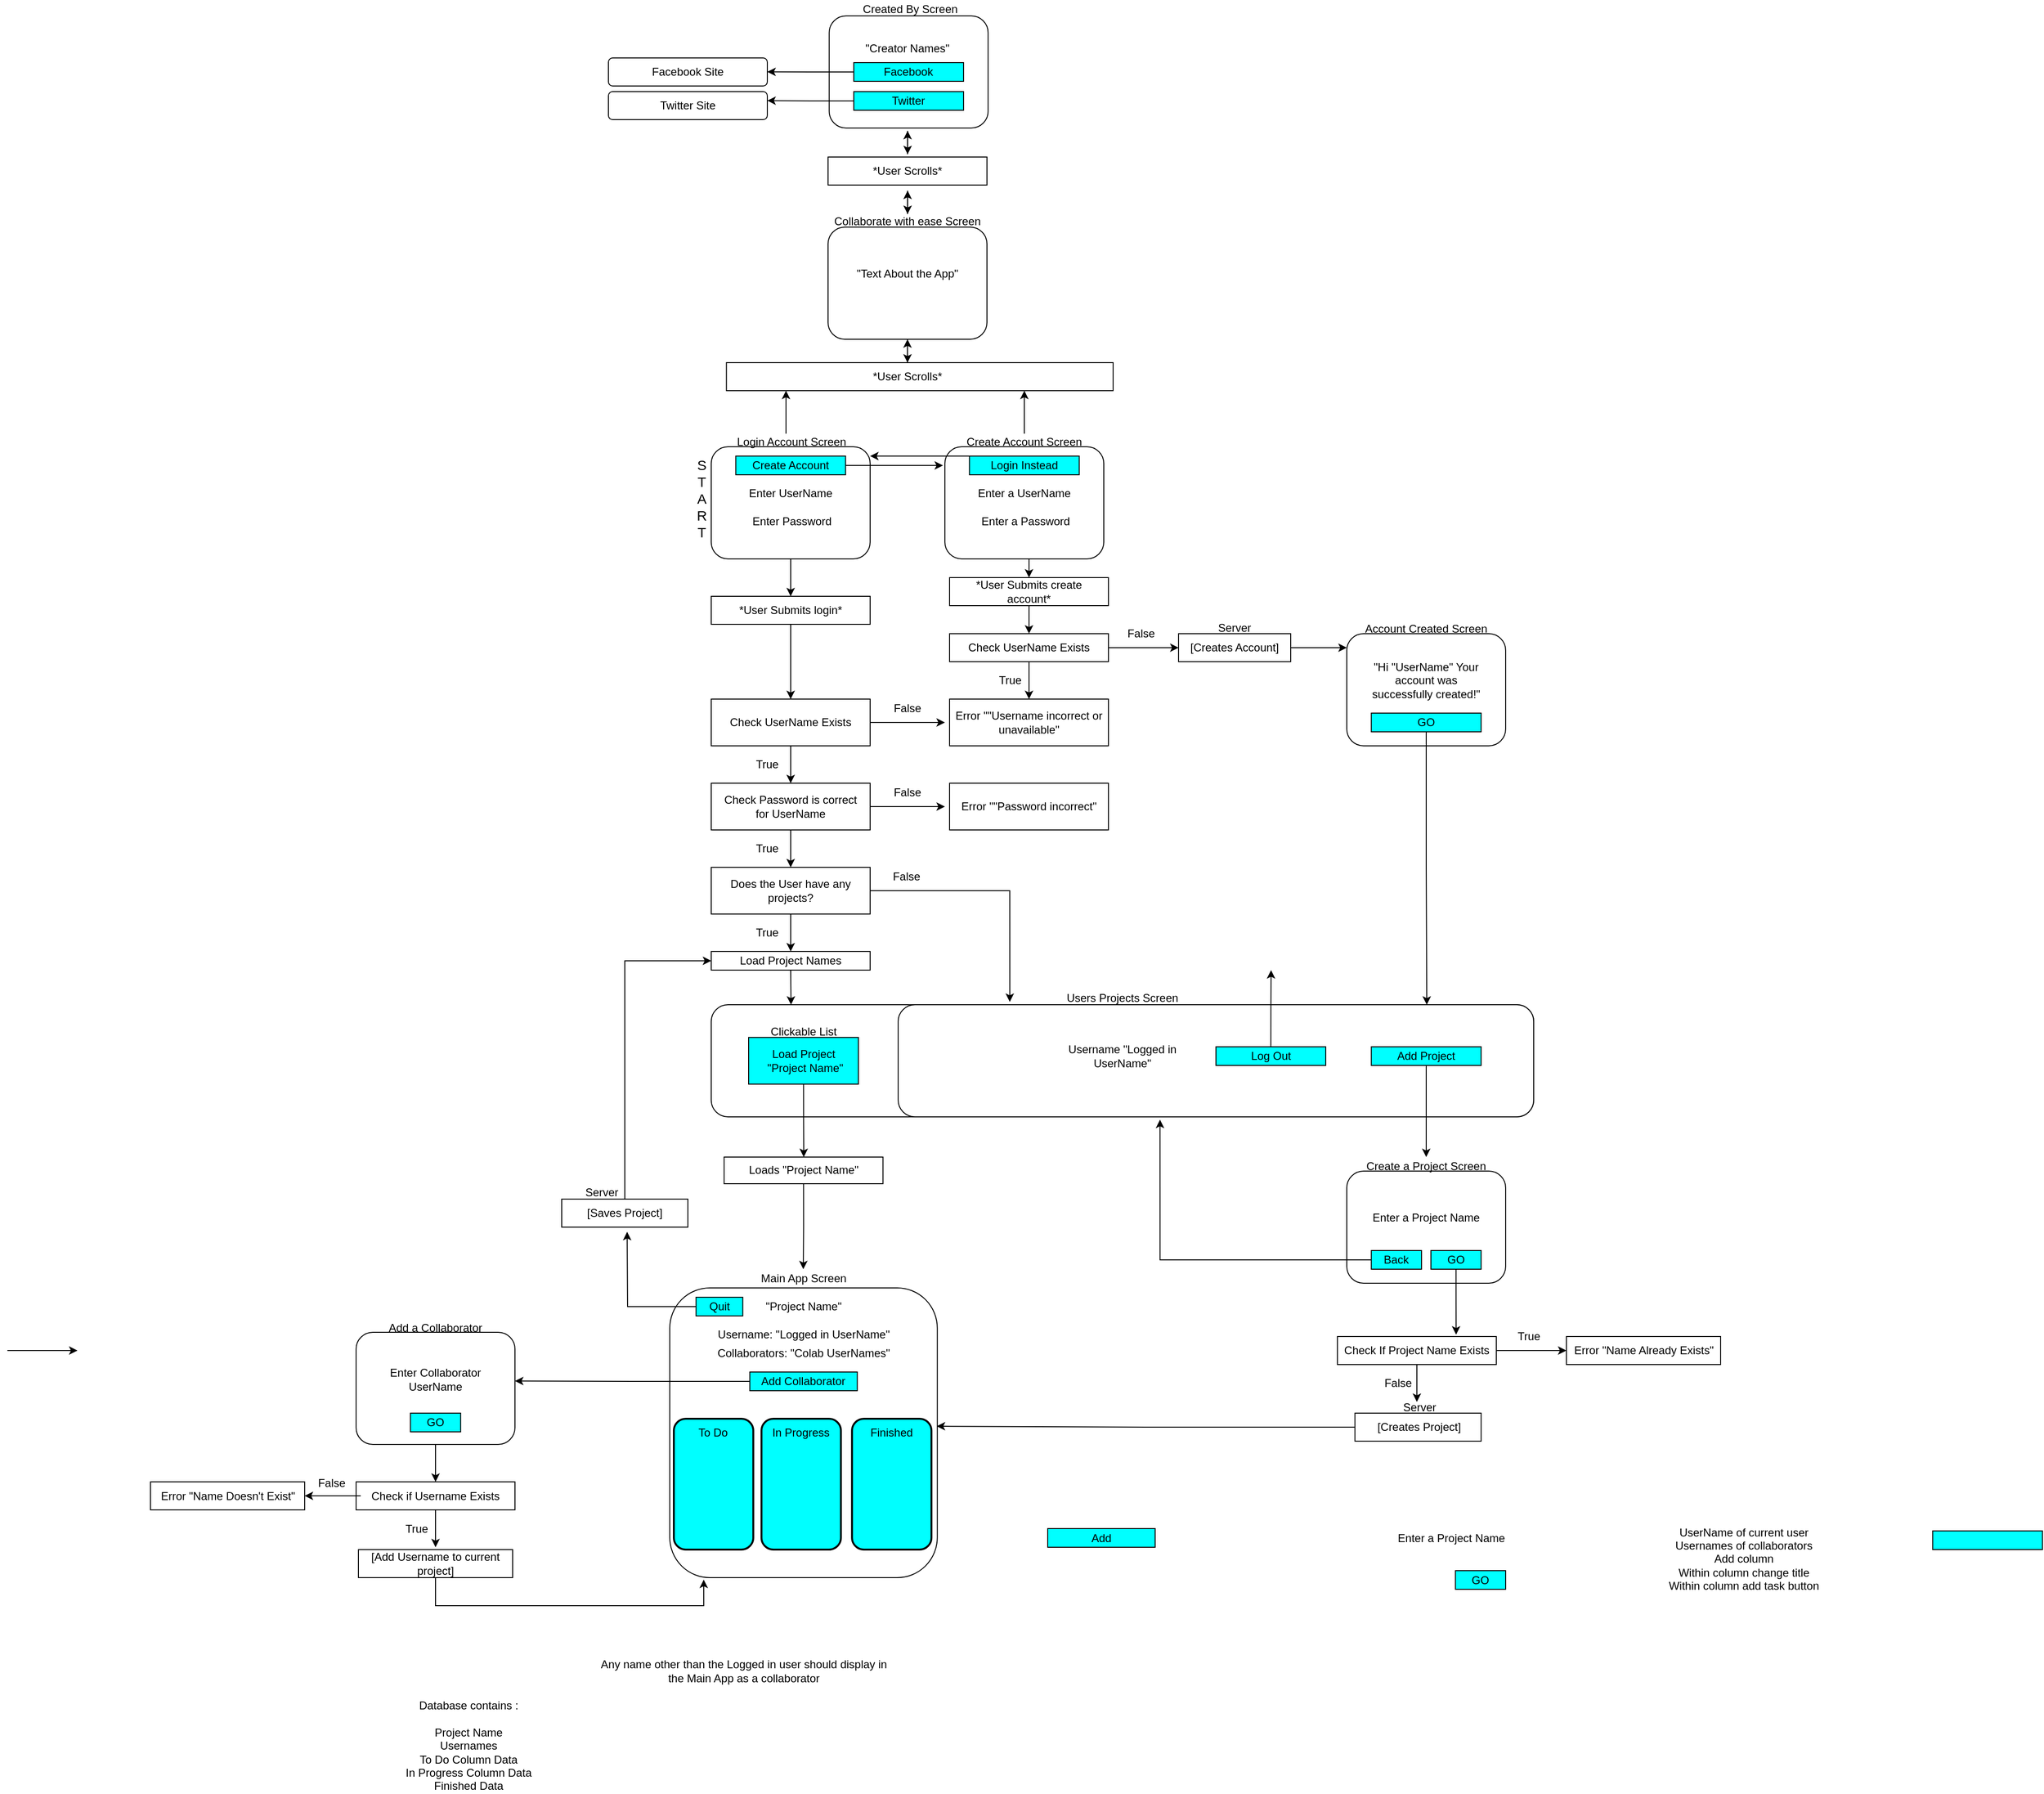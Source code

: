 <mxfile version="14.2.3" type="browser"><diagram id="N5IpyNi6VgV0yCyFcjt5" name="Page-1"><mxGraphModel dx="2115" dy="1953" grid="1" gridSize="10" guides="1" tooltips="1" connect="1" arrows="1" fold="1" page="1" pageScale="1" pageWidth="827" pageHeight="1169" math="0" shadow="0"><root><mxCell id="0"/><mxCell id="1" parent="0"/><mxCell id="MBD_EdFVlpwJvnI00Vwf-113" value="" style="rounded=1;whiteSpace=wrap;html=1;" vertex="1" parent="1"><mxGeometry x="40" y="677" width="880" height="120" as="geometry"/></mxCell><mxCell id="MBD_EdFVlpwJvnI00Vwf-133" value="" style="rounded=1;whiteSpace=wrap;html=1;" vertex="1" parent="1"><mxGeometry x="240" y="677" width="680" height="120" as="geometry"/></mxCell><mxCell id="MBD_EdFVlpwJvnI00Vwf-21" style="edgeStyle=orthogonalEdgeStyle;rounded=0;orthogonalLoop=1;jettySize=auto;html=1;exitX=0.5;exitY=1;exitDx=0;exitDy=0;entryX=0.5;entryY=0;entryDx=0;entryDy=0;" edge="1" parent="1" source="MBD_EdFVlpwJvnI00Vwf-1" target="MBD_EdFVlpwJvnI00Vwf-19"><mxGeometry relative="1" as="geometry"/></mxCell><mxCell id="MBD_EdFVlpwJvnI00Vwf-1" value="" style="rounded=1;whiteSpace=wrap;html=1;" vertex="1" parent="1"><mxGeometry x="40" y="80" width="170" height="120" as="geometry"/></mxCell><mxCell id="MBD_EdFVlpwJvnI00Vwf-6" value="Login Account Screen" style="text;html=1;strokeColor=none;fillColor=none;align=center;verticalAlign=middle;whiteSpace=wrap;rounded=0;" vertex="1" parent="1"><mxGeometry x="56.25" y="65" width="140" height="20" as="geometry"/></mxCell><mxCell id="MBD_EdFVlpwJvnI00Vwf-7" value="Enter UserName" style="text;html=1;strokeColor=none;fillColor=none;align=center;verticalAlign=middle;whiteSpace=wrap;rounded=0;" vertex="1" parent="1"><mxGeometry x="66.25" y="120" width="117.5" height="20" as="geometry"/></mxCell><mxCell id="MBD_EdFVlpwJvnI00Vwf-8" value="Enter Password" style="text;html=1;strokeColor=none;fillColor=none;align=center;verticalAlign=middle;whiteSpace=wrap;rounded=0;" vertex="1" parent="1"><mxGeometry x="68.75" y="150" width="115" height="20" as="geometry"/></mxCell><mxCell id="MBD_EdFVlpwJvnI00Vwf-46" style="edgeStyle=orthogonalEdgeStyle;rounded=0;orthogonalLoop=1;jettySize=auto;html=1;exitX=0.5;exitY=1;exitDx=0;exitDy=0;entryX=0.5;entryY=0;entryDx=0;entryDy=0;" edge="1" parent="1" source="MBD_EdFVlpwJvnI00Vwf-9" target="MBD_EdFVlpwJvnI00Vwf-47"><mxGeometry relative="1" as="geometry"><mxPoint x="380" y="230" as="targetPoint"/></mxGeometry></mxCell><mxCell id="MBD_EdFVlpwJvnI00Vwf-82" style="edgeStyle=orthogonalEdgeStyle;rounded=0;orthogonalLoop=1;jettySize=auto;html=1;" edge="1" parent="1"><mxGeometry relative="1" as="geometry"><mxPoint x="375" y="20" as="targetPoint"/><mxPoint x="375" y="66" as="sourcePoint"/><Array as="points"><mxPoint x="375" y="46"/><mxPoint x="375" y="46"/></Array></mxGeometry></mxCell><mxCell id="MBD_EdFVlpwJvnI00Vwf-9" value="" style="rounded=1;whiteSpace=wrap;html=1;" vertex="1" parent="1"><mxGeometry x="290" y="80" width="170" height="120" as="geometry"/></mxCell><mxCell id="MBD_EdFVlpwJvnI00Vwf-12" style="edgeStyle=orthogonalEdgeStyle;rounded=0;orthogonalLoop=1;jettySize=auto;html=1;exitX=1;exitY=0.5;exitDx=0;exitDy=0;entryX=-0.012;entryY=0.167;entryDx=0;entryDy=0;entryPerimeter=0;" edge="1" parent="1" source="MBD_EdFVlpwJvnI00Vwf-10" target="MBD_EdFVlpwJvnI00Vwf-9"><mxGeometry relative="1" as="geometry"/></mxCell><mxCell id="MBD_EdFVlpwJvnI00Vwf-10" value="Create Account" style="text;html=1;align=center;verticalAlign=middle;whiteSpace=wrap;rounded=0;fillColor=#00FFFF;strokeColor=#000000;" vertex="1" parent="1"><mxGeometry x="66.25" y="90" width="117.5" height="20" as="geometry"/></mxCell><mxCell id="MBD_EdFVlpwJvnI00Vwf-14" style="edgeStyle=orthogonalEdgeStyle;rounded=0;orthogonalLoop=1;jettySize=auto;html=1;exitX=0;exitY=0;exitDx=0;exitDy=0;" edge="1" parent="1" source="MBD_EdFVlpwJvnI00Vwf-13" target="MBD_EdFVlpwJvnI00Vwf-1"><mxGeometry relative="1" as="geometry"><Array as="points"><mxPoint x="240" y="90"/><mxPoint x="240" y="90"/></Array></mxGeometry></mxCell><mxCell id="MBD_EdFVlpwJvnI00Vwf-13" value="Login Instead" style="text;html=1;align=center;verticalAlign=middle;whiteSpace=wrap;rounded=0;fillColor=#00FFFF;strokeColor=#000000;" vertex="1" parent="1"><mxGeometry x="316.25" y="90" width="117.5" height="20" as="geometry"/></mxCell><mxCell id="MBD_EdFVlpwJvnI00Vwf-15" value="Enter a UserName" style="text;html=1;strokeColor=none;fillColor=none;align=center;verticalAlign=middle;whiteSpace=wrap;rounded=0;" vertex="1" parent="1"><mxGeometry x="316.25" y="120" width="117.5" height="20" as="geometry"/></mxCell><mxCell id="MBD_EdFVlpwJvnI00Vwf-16" value="Enter a Password" style="text;html=1;strokeColor=none;fillColor=none;align=center;verticalAlign=middle;whiteSpace=wrap;rounded=0;" vertex="1" parent="1"><mxGeometry x="318.75" y="150" width="115" height="20" as="geometry"/></mxCell><mxCell id="MBD_EdFVlpwJvnI00Vwf-17" value="Create Account Screen" style="text;html=1;strokeColor=none;fillColor=none;align=center;verticalAlign=middle;whiteSpace=wrap;rounded=0;" vertex="1" parent="1"><mxGeometry x="305" y="65" width="140" height="20" as="geometry"/></mxCell><mxCell id="MBD_EdFVlpwJvnI00Vwf-22" style="edgeStyle=orthogonalEdgeStyle;rounded=0;orthogonalLoop=1;jettySize=auto;html=1;exitX=0.5;exitY=1;exitDx=0;exitDy=0;entryX=0.5;entryY=0;entryDx=0;entryDy=0;" edge="1" parent="1" source="MBD_EdFVlpwJvnI00Vwf-19" target="MBD_EdFVlpwJvnI00Vwf-23"><mxGeometry relative="1" as="geometry"><mxPoint x="125" y="310" as="targetPoint"/></mxGeometry></mxCell><mxCell id="MBD_EdFVlpwJvnI00Vwf-19" value="" style="rounded=0;whiteSpace=wrap;html=1;" vertex="1" parent="1"><mxGeometry x="40" y="240" width="170" height="30" as="geometry"/></mxCell><mxCell id="MBD_EdFVlpwJvnI00Vwf-20" value="*User Submits login*" style="text;html=1;strokeColor=none;fillColor=none;align=center;verticalAlign=middle;whiteSpace=wrap;rounded=0;" vertex="1" parent="1"><mxGeometry x="50" y="245" width="150" height="20" as="geometry"/></mxCell><mxCell id="MBD_EdFVlpwJvnI00Vwf-28" style="edgeStyle=orthogonalEdgeStyle;rounded=0;orthogonalLoop=1;jettySize=auto;html=1;exitX=1;exitY=0.5;exitDx=0;exitDy=0;" edge="1" parent="1" source="MBD_EdFVlpwJvnI00Vwf-23"><mxGeometry relative="1" as="geometry"><mxPoint x="290" y="375" as="targetPoint"/></mxGeometry></mxCell><mxCell id="MBD_EdFVlpwJvnI00Vwf-31" style="edgeStyle=orthogonalEdgeStyle;rounded=0;orthogonalLoop=1;jettySize=auto;html=1;exitX=0.5;exitY=1;exitDx=0;exitDy=0;" edge="1" parent="1" source="MBD_EdFVlpwJvnI00Vwf-23"><mxGeometry relative="1" as="geometry"><mxPoint x="125" y="440" as="targetPoint"/></mxGeometry></mxCell><mxCell id="MBD_EdFVlpwJvnI00Vwf-23" value="" style="rounded=0;whiteSpace=wrap;html=1;" vertex="1" parent="1"><mxGeometry x="40" y="350" width="170" height="50" as="geometry"/></mxCell><mxCell id="MBD_EdFVlpwJvnI00Vwf-24" value="Check UserName Exists" style="text;html=1;strokeColor=none;fillColor=none;align=center;verticalAlign=middle;whiteSpace=wrap;rounded=0;" vertex="1" parent="1"><mxGeometry x="45" y="365" width="160" height="20" as="geometry"/></mxCell><mxCell id="MBD_EdFVlpwJvnI00Vwf-30" value="False" style="text;html=1;strokeColor=none;fillColor=none;align=center;verticalAlign=middle;whiteSpace=wrap;rounded=0;" vertex="1" parent="1"><mxGeometry x="230" y="350" width="40" height="20" as="geometry"/></mxCell><mxCell id="MBD_EdFVlpwJvnI00Vwf-33" value="True" style="text;html=1;strokeColor=none;fillColor=none;align=center;verticalAlign=middle;whiteSpace=wrap;rounded=0;" vertex="1" parent="1"><mxGeometry x="80" y="410" width="40" height="20" as="geometry"/></mxCell><mxCell id="MBD_EdFVlpwJvnI00Vwf-36" style="edgeStyle=orthogonalEdgeStyle;rounded=0;orthogonalLoop=1;jettySize=auto;html=1;exitX=1;exitY=0.5;exitDx=0;exitDy=0;" edge="1" parent="1" source="MBD_EdFVlpwJvnI00Vwf-34"><mxGeometry relative="1" as="geometry"><mxPoint x="290" y="465" as="targetPoint"/></mxGeometry></mxCell><mxCell id="MBD_EdFVlpwJvnI00Vwf-39" style="edgeStyle=orthogonalEdgeStyle;rounded=0;orthogonalLoop=1;jettySize=auto;html=1;exitX=0.5;exitY=1;exitDx=0;exitDy=0;" edge="1" parent="1" source="MBD_EdFVlpwJvnI00Vwf-34"><mxGeometry relative="1" as="geometry"><mxPoint x="125" y="530" as="targetPoint"/></mxGeometry></mxCell><mxCell id="MBD_EdFVlpwJvnI00Vwf-34" value="" style="rounded=0;whiteSpace=wrap;html=1;" vertex="1" parent="1"><mxGeometry x="40" y="440" width="170" height="50" as="geometry"/></mxCell><mxCell id="MBD_EdFVlpwJvnI00Vwf-35" value="Check Password is correct for UserName" style="text;html=1;strokeColor=none;fillColor=none;align=center;verticalAlign=middle;whiteSpace=wrap;rounded=0;" vertex="1" parent="1"><mxGeometry x="45" y="455" width="160" height="20" as="geometry"/></mxCell><mxCell id="MBD_EdFVlpwJvnI00Vwf-37" value="False" style="text;html=1;strokeColor=none;fillColor=none;align=center;verticalAlign=middle;whiteSpace=wrap;rounded=0;" vertex="1" parent="1"><mxGeometry x="230" y="440" width="40" height="20" as="geometry"/></mxCell><mxCell id="MBD_EdFVlpwJvnI00Vwf-40" value="True" style="text;html=1;strokeColor=none;fillColor=none;align=center;verticalAlign=middle;whiteSpace=wrap;rounded=0;" vertex="1" parent="1"><mxGeometry x="80" y="500" width="40" height="20" as="geometry"/></mxCell><mxCell id="MBD_EdFVlpwJvnI00Vwf-41" value="" style="rounded=0;whiteSpace=wrap;html=1;" vertex="1" parent="1"><mxGeometry x="295" y="350" width="170" height="50" as="geometry"/></mxCell><mxCell id="MBD_EdFVlpwJvnI00Vwf-42" value="Error &quot;&quot;Username incorrect or unavailable&quot;" style="text;html=1;strokeColor=none;fillColor=none;align=center;verticalAlign=middle;whiteSpace=wrap;rounded=0;" vertex="1" parent="1"><mxGeometry x="300" y="365" width="160" height="20" as="geometry"/></mxCell><mxCell id="MBD_EdFVlpwJvnI00Vwf-44" value="" style="rounded=0;whiteSpace=wrap;html=1;" vertex="1" parent="1"><mxGeometry x="295" y="440" width="170" height="50" as="geometry"/></mxCell><mxCell id="MBD_EdFVlpwJvnI00Vwf-45" value="Error &quot;&quot;Password incorrect&quot;" style="text;html=1;strokeColor=none;fillColor=none;align=center;verticalAlign=middle;whiteSpace=wrap;rounded=0;" vertex="1" parent="1"><mxGeometry x="300" y="455" width="160" height="20" as="geometry"/></mxCell><mxCell id="MBD_EdFVlpwJvnI00Vwf-52" style="edgeStyle=orthogonalEdgeStyle;rounded=0;orthogonalLoop=1;jettySize=auto;html=1;exitX=0.5;exitY=1;exitDx=0;exitDy=0;entryX=0.5;entryY=0;entryDx=0;entryDy=0;" edge="1" parent="1" source="MBD_EdFVlpwJvnI00Vwf-47" target="MBD_EdFVlpwJvnI00Vwf-50"><mxGeometry relative="1" as="geometry"/></mxCell><mxCell id="MBD_EdFVlpwJvnI00Vwf-47" value="" style="rounded=0;whiteSpace=wrap;html=1;" vertex="1" parent="1"><mxGeometry x="295" y="220" width="170" height="30" as="geometry"/></mxCell><mxCell id="MBD_EdFVlpwJvnI00Vwf-48" value="*User Submits create account*" style="text;html=1;strokeColor=none;fillColor=none;align=center;verticalAlign=middle;whiteSpace=wrap;rounded=0;" vertex="1" parent="1"><mxGeometry x="305" y="225" width="150" height="20" as="geometry"/></mxCell><mxCell id="MBD_EdFVlpwJvnI00Vwf-56" style="edgeStyle=orthogonalEdgeStyle;rounded=0;orthogonalLoop=1;jettySize=auto;html=1;exitX=0.5;exitY=1;exitDx=0;exitDy=0;entryX=0.5;entryY=0;entryDx=0;entryDy=0;" edge="1" parent="1" source="MBD_EdFVlpwJvnI00Vwf-50" target="MBD_EdFVlpwJvnI00Vwf-41"><mxGeometry relative="1" as="geometry"/></mxCell><mxCell id="MBD_EdFVlpwJvnI00Vwf-58" style="edgeStyle=orthogonalEdgeStyle;rounded=0;orthogonalLoop=1;jettySize=auto;html=1;exitX=1;exitY=0.5;exitDx=0;exitDy=0;" edge="1" parent="1" source="MBD_EdFVlpwJvnI00Vwf-50"><mxGeometry relative="1" as="geometry"><mxPoint x="540" y="295" as="targetPoint"/></mxGeometry></mxCell><mxCell id="MBD_EdFVlpwJvnI00Vwf-50" value="" style="rounded=0;whiteSpace=wrap;html=1;" vertex="1" parent="1"><mxGeometry x="295" y="280" width="170" height="30" as="geometry"/></mxCell><mxCell id="MBD_EdFVlpwJvnI00Vwf-51" value="Check UserName Exists" style="text;html=1;strokeColor=none;fillColor=none;align=center;verticalAlign=middle;whiteSpace=wrap;rounded=0;" vertex="1" parent="1"><mxGeometry x="300" y="285" width="160" height="20" as="geometry"/></mxCell><mxCell id="MBD_EdFVlpwJvnI00Vwf-57" value="True" style="text;html=1;strokeColor=none;fillColor=none;align=center;verticalAlign=middle;whiteSpace=wrap;rounded=0;" vertex="1" parent="1"><mxGeometry x="340" y="320" width="40" height="20" as="geometry"/></mxCell><mxCell id="MBD_EdFVlpwJvnI00Vwf-59" value="False" style="text;html=1;strokeColor=none;fillColor=none;align=center;verticalAlign=middle;whiteSpace=wrap;rounded=0;" vertex="1" parent="1"><mxGeometry x="480" y="270" width="40" height="20" as="geometry"/></mxCell><mxCell id="MBD_EdFVlpwJvnI00Vwf-60" value="" style="rounded=1;whiteSpace=wrap;html=1;" vertex="1" parent="1"><mxGeometry x="720" y="280" width="170" height="120" as="geometry"/></mxCell><mxCell id="MBD_EdFVlpwJvnI00Vwf-62" value="&quot;Hi &quot;UserName&quot; Your account was successfully created!&quot;" style="text;html=1;strokeColor=none;fillColor=none;align=center;verticalAlign=middle;whiteSpace=wrap;rounded=0;" vertex="1" parent="1"><mxGeometry x="746.25" y="320" width="117.5" height="20" as="geometry"/></mxCell><mxCell id="MBD_EdFVlpwJvnI00Vwf-64" value="Account Created Screen" style="text;html=1;strokeColor=none;fillColor=none;align=center;verticalAlign=middle;whiteSpace=wrap;rounded=0;" vertex="1" parent="1"><mxGeometry x="735" y="265" width="140" height="20" as="geometry"/></mxCell><mxCell id="MBD_EdFVlpwJvnI00Vwf-66" style="edgeStyle=orthogonalEdgeStyle;rounded=0;orthogonalLoop=1;jettySize=auto;html=1;exitX=0.5;exitY=1;exitDx=0;exitDy=0;entryX=0.87;entryY=0;entryDx=0;entryDy=0;entryPerimeter=0;" edge="1" parent="1" source="MBD_EdFVlpwJvnI00Vwf-65" target="MBD_EdFVlpwJvnI00Vwf-113"><mxGeometry relative="1" as="geometry"><mxPoint x="805" y="520" as="targetPoint"/></mxGeometry></mxCell><mxCell id="MBD_EdFVlpwJvnI00Vwf-65" value="GO" style="text;html=1;align=center;verticalAlign=middle;whiteSpace=wrap;rounded=0;fillColor=#00FFFF;strokeColor=#000000;" vertex="1" parent="1"><mxGeometry x="746.25" y="365" width="117.5" height="20" as="geometry"/></mxCell><mxCell id="MBD_EdFVlpwJvnI00Vwf-94" style="edgeStyle=orthogonalEdgeStyle;rounded=0;orthogonalLoop=1;jettySize=auto;html=1;exitX=0.5;exitY=1;exitDx=0;exitDy=0;endArrow=classic;endFill=1;" edge="1" parent="1" source="MBD_EdFVlpwJvnI00Vwf-67"><mxGeometry relative="1" as="geometry"><mxPoint x="250" y="-10" as="targetPoint"/></mxGeometry></mxCell><mxCell id="MBD_EdFVlpwJvnI00Vwf-67" value="" style="rounded=1;whiteSpace=wrap;html=1;" vertex="1" parent="1"><mxGeometry x="165.0" y="-155" width="170" height="120" as="geometry"/></mxCell><mxCell id="MBD_EdFVlpwJvnI00Vwf-68" value="Collaborate with ease Screen" style="text;html=1;strokeColor=none;fillColor=none;align=center;verticalAlign=middle;whiteSpace=wrap;rounded=0;" vertex="1" parent="1"><mxGeometry x="163.13" y="-171" width="173.75" height="20" as="geometry"/></mxCell><mxCell id="MBD_EdFVlpwJvnI00Vwf-69" value="&quot;Text About the App&quot;" style="text;html=1;strokeColor=none;fillColor=none;align=center;verticalAlign=middle;whiteSpace=wrap;rounded=0;" vertex="1" parent="1"><mxGeometry x="191.25" y="-115" width="117.5" height="20" as="geometry"/></mxCell><mxCell id="MBD_EdFVlpwJvnI00Vwf-72" value="&lt;font style=&quot;font-size: 15px&quot;&gt;S&lt;br&gt;T&lt;br&gt;A&lt;br&gt;R&lt;br&gt;T&lt;br&gt;&lt;/font&gt;" style="text;html=1;strokeColor=none;fillColor=none;align=center;verticalAlign=middle;whiteSpace=wrap;rounded=0;" vertex="1" parent="1"><mxGeometry x="25" y="30" width="10" height="210" as="geometry"/></mxCell><mxCell id="MBD_EdFVlpwJvnI00Vwf-73" value="" style="rounded=1;whiteSpace=wrap;html=1;" vertex="1" parent="1"><mxGeometry x="166.23" y="-381" width="170" height="120" as="geometry"/></mxCell><mxCell id="MBD_EdFVlpwJvnI00Vwf-74" value="Created By Screen" style="text;html=1;strokeColor=none;fillColor=none;align=center;verticalAlign=middle;whiteSpace=wrap;rounded=0;" vertex="1" parent="1"><mxGeometry x="166.25" y="-398" width="173.75" height="20" as="geometry"/></mxCell><mxCell id="MBD_EdFVlpwJvnI00Vwf-75" value="&quot;Creator Names&quot;" style="text;html=1;strokeColor=none;fillColor=none;align=center;verticalAlign=middle;whiteSpace=wrap;rounded=0;" vertex="1" parent="1"><mxGeometry x="190.62" y="-356" width="117.5" height="20" as="geometry"/></mxCell><mxCell id="MBD_EdFVlpwJvnI00Vwf-79" style="edgeStyle=orthogonalEdgeStyle;rounded=0;orthogonalLoop=1;jettySize=auto;html=1;exitX=1;exitY=0.5;exitDx=0;exitDy=0;" edge="1" parent="1" source="MBD_EdFVlpwJvnI00Vwf-76"><mxGeometry relative="1" as="geometry"><mxPoint x="720" y="295" as="targetPoint"/></mxGeometry></mxCell><mxCell id="MBD_EdFVlpwJvnI00Vwf-76" value="" style="rounded=0;whiteSpace=wrap;html=1;" vertex="1" parent="1"><mxGeometry x="540" y="280" width="120" height="30" as="geometry"/></mxCell><mxCell id="MBD_EdFVlpwJvnI00Vwf-77" value="[Creates Account]" style="text;html=1;strokeColor=none;fillColor=none;align=center;verticalAlign=middle;whiteSpace=wrap;rounded=0;" vertex="1" parent="1"><mxGeometry x="545" y="285" width="110" height="20" as="geometry"/></mxCell><mxCell id="MBD_EdFVlpwJvnI00Vwf-80" value="Server" style="text;html=1;strokeColor=none;fillColor=none;align=center;verticalAlign=middle;whiteSpace=wrap;rounded=0;" vertex="1" parent="1"><mxGeometry x="580" y="264" width="40" height="20" as="geometry"/></mxCell><mxCell id="MBD_EdFVlpwJvnI00Vwf-84" style="edgeStyle=orthogonalEdgeStyle;rounded=0;orthogonalLoop=1;jettySize=auto;html=1;" edge="1" parent="1"><mxGeometry relative="1" as="geometry"><mxPoint x="120" y="20" as="targetPoint"/><mxPoint x="120" y="66" as="sourcePoint"/><Array as="points"><mxPoint x="120" y="46"/><mxPoint x="120" y="46"/></Array></mxGeometry></mxCell><mxCell id="MBD_EdFVlpwJvnI00Vwf-85" value="" style="rounded=0;whiteSpace=wrap;html=1;" vertex="1" parent="1"><mxGeometry x="56.25" y="-10" width="413.75" height="30" as="geometry"/></mxCell><mxCell id="MBD_EdFVlpwJvnI00Vwf-87" style="edgeStyle=orthogonalEdgeStyle;rounded=0;orthogonalLoop=1;jettySize=auto;html=1;exitX=0.468;exitY=0;exitDx=0;exitDy=0;exitPerimeter=0;" edge="1" parent="1" source="MBD_EdFVlpwJvnI00Vwf-85"><mxGeometry relative="1" as="geometry"><mxPoint x="250" y="-35" as="targetPoint"/><mxPoint x="250.01" y="-15" as="sourcePoint"/><Array as="points"/></mxGeometry></mxCell><mxCell id="MBD_EdFVlpwJvnI00Vwf-86" value="*User Scrolls*" style="text;html=1;strokeColor=none;fillColor=none;align=center;verticalAlign=middle;whiteSpace=wrap;rounded=0;" vertex="1" parent="1"><mxGeometry x="175.01" y="-5" width="150" height="20" as="geometry"/></mxCell><mxCell id="MBD_EdFVlpwJvnI00Vwf-95" value="" style="rounded=0;whiteSpace=wrap;html=1;" vertex="1" parent="1"><mxGeometry x="165" y="-230" width="170" height="30" as="geometry"/></mxCell><mxCell id="MBD_EdFVlpwJvnI00Vwf-96" value="*User Scrolls*" style="text;html=1;strokeColor=none;fillColor=none;align=center;verticalAlign=middle;whiteSpace=wrap;rounded=0;" vertex="1" parent="1"><mxGeometry x="175" y="-225" width="150" height="20" as="geometry"/></mxCell><mxCell id="MBD_EdFVlpwJvnI00Vwf-99" style="edgeStyle=orthogonalEdgeStyle;rounded=0;orthogonalLoop=1;jettySize=auto;html=1;exitX=0.5;exitY=1;exitDx=0;exitDy=0;endArrow=classic;endFill=1;" edge="1" parent="1"><mxGeometry relative="1" as="geometry"><mxPoint x="250.115" y="-169" as="targetPoint"/><mxPoint x="250.115" y="-194" as="sourcePoint"/></mxGeometry></mxCell><mxCell id="MBD_EdFVlpwJvnI00Vwf-100" style="edgeStyle=orthogonalEdgeStyle;rounded=0;orthogonalLoop=1;jettySize=auto;html=1;exitX=0.468;exitY=0;exitDx=0;exitDy=0;exitPerimeter=0;" edge="1" parent="1"><mxGeometry relative="1" as="geometry"><mxPoint x="250.115" y="-194" as="targetPoint"/><mxPoint x="250" y="-169" as="sourcePoint"/><Array as="points"/></mxGeometry></mxCell><mxCell id="MBD_EdFVlpwJvnI00Vwf-101" style="edgeStyle=orthogonalEdgeStyle;rounded=0;orthogonalLoop=1;jettySize=auto;html=1;exitX=0.5;exitY=1;exitDx=0;exitDy=0;endArrow=classic;endFill=1;" edge="1" parent="1"><mxGeometry relative="1" as="geometry"><mxPoint x="250.115" y="-233" as="targetPoint"/><mxPoint x="250.115" y="-258" as="sourcePoint"/></mxGeometry></mxCell><mxCell id="MBD_EdFVlpwJvnI00Vwf-102" style="edgeStyle=orthogonalEdgeStyle;rounded=0;orthogonalLoop=1;jettySize=auto;html=1;exitX=0.468;exitY=0;exitDx=0;exitDy=0;exitPerimeter=0;" edge="1" parent="1"><mxGeometry relative="1" as="geometry"><mxPoint x="250.115" y="-258" as="targetPoint"/><mxPoint x="250" y="-233" as="sourcePoint"/><Array as="points"/></mxGeometry></mxCell><mxCell id="MBD_EdFVlpwJvnI00Vwf-106" style="edgeStyle=orthogonalEdgeStyle;rounded=0;orthogonalLoop=1;jettySize=auto;html=1;exitX=0;exitY=0.5;exitDx=0;exitDy=0;endArrow=classic;endFill=1;" edge="1" parent="1" source="MBD_EdFVlpwJvnI00Vwf-104"><mxGeometry relative="1" as="geometry"><mxPoint x="100" y="-321.167" as="targetPoint"/></mxGeometry></mxCell><mxCell id="MBD_EdFVlpwJvnI00Vwf-104" value="Facebook" style="text;html=1;align=center;verticalAlign=middle;whiteSpace=wrap;rounded=0;fillColor=#00FFFF;strokeColor=#000000;" vertex="1" parent="1"><mxGeometry x="192.48" y="-331" width="117.5" height="20" as="geometry"/></mxCell><mxCell id="MBD_EdFVlpwJvnI00Vwf-107" style="edgeStyle=orthogonalEdgeStyle;rounded=0;orthogonalLoop=1;jettySize=auto;html=1;exitX=0;exitY=0.5;exitDx=0;exitDy=0;endArrow=classic;endFill=1;" edge="1" parent="1" source="MBD_EdFVlpwJvnI00Vwf-105"><mxGeometry relative="1" as="geometry"><mxPoint x="100" y="-290.333" as="targetPoint"/></mxGeometry></mxCell><mxCell id="MBD_EdFVlpwJvnI00Vwf-105" value="Twitter" style="text;html=1;align=center;verticalAlign=middle;whiteSpace=wrap;rounded=0;fillColor=#00FFFF;strokeColor=#000000;" vertex="1" parent="1"><mxGeometry x="192.48" y="-300" width="117.5" height="20" as="geometry"/></mxCell><mxCell id="MBD_EdFVlpwJvnI00Vwf-108" value="" style="rounded=1;whiteSpace=wrap;html=1;" vertex="1" parent="1"><mxGeometry x="-70" y="-336" width="170" height="30" as="geometry"/></mxCell><mxCell id="MBD_EdFVlpwJvnI00Vwf-109" value="Facebook Site" style="text;html=1;strokeColor=none;fillColor=none;align=center;verticalAlign=middle;whiteSpace=wrap;rounded=0;" vertex="1" parent="1"><mxGeometry x="-60" y="-331" width="150" height="20" as="geometry"/></mxCell><mxCell id="MBD_EdFVlpwJvnI00Vwf-110" value="" style="rounded=1;whiteSpace=wrap;html=1;" vertex="1" parent="1"><mxGeometry x="-70" y="-300" width="170" height="30" as="geometry"/></mxCell><mxCell id="MBD_EdFVlpwJvnI00Vwf-111" value="Twitter Site" style="text;html=1;strokeColor=none;fillColor=none;align=center;verticalAlign=middle;whiteSpace=wrap;rounded=0;" vertex="1" parent="1"><mxGeometry x="-60" y="-295" width="150" height="20" as="geometry"/></mxCell><mxCell id="MBD_EdFVlpwJvnI00Vwf-112" value="UserName of current user&lt;br&gt;Usernames of collaborators&lt;br&gt;Add column&lt;br&gt;Within column change title&lt;br&gt;Within column add task button&lt;br&gt;" style="text;html=1;strokeColor=none;fillColor=none;align=center;verticalAlign=middle;whiteSpace=wrap;rounded=0;" vertex="1" parent="1"><mxGeometry x="1040" y="1220" width="210" height="100" as="geometry"/></mxCell><mxCell id="MBD_EdFVlpwJvnI00Vwf-114" value="Users Projects Screen" style="text;html=1;strokeColor=none;fillColor=none;align=center;verticalAlign=middle;whiteSpace=wrap;rounded=0;" vertex="1" parent="1"><mxGeometry x="410" y="660" width="140" height="20" as="geometry"/></mxCell><mxCell id="MBD_EdFVlpwJvnI00Vwf-135" style="edgeStyle=orthogonalEdgeStyle;rounded=0;orthogonalLoop=1;jettySize=auto;html=1;exitX=0.5;exitY=1;exitDx=0;exitDy=0;endArrow=classic;endFill=1;" edge="1" parent="1" source="MBD_EdFVlpwJvnI00Vwf-115"><mxGeometry relative="1" as="geometry"><mxPoint x="805" y="840" as="targetPoint"/></mxGeometry></mxCell><mxCell id="MBD_EdFVlpwJvnI00Vwf-115" value="Add Project" style="text;html=1;align=center;verticalAlign=middle;whiteSpace=wrap;rounded=0;fillColor=#00FFFF;strokeColor=#000000;" vertex="1" parent="1"><mxGeometry x="746.25" y="722" width="117.5" height="20" as="geometry"/></mxCell><mxCell id="MBD_EdFVlpwJvnI00Vwf-116" value="" style="text;html=1;align=center;verticalAlign=middle;whiteSpace=wrap;rounded=0;fillColor=#00FFFF;strokeColor=#000000;" vertex="1" parent="1"><mxGeometry x="1346.88" y="1240" width="117.5" height="20" as="geometry"/></mxCell><mxCell id="MBD_EdFVlpwJvnI00Vwf-117" style="edgeStyle=orthogonalEdgeStyle;rounded=0;orthogonalLoop=1;jettySize=auto;html=1;exitX=0.5;exitY=1;exitDx=0;exitDy=0;" edge="1" source="MBD_EdFVlpwJvnI00Vwf-118" parent="1"><mxGeometry relative="1" as="geometry"><mxPoint x="125" y="620" as="targetPoint"/></mxGeometry></mxCell><mxCell id="MBD_EdFVlpwJvnI00Vwf-123" style="edgeStyle=orthogonalEdgeStyle;rounded=0;orthogonalLoop=1;jettySize=auto;html=1;exitX=1;exitY=0.5;exitDx=0;exitDy=0;endArrow=classic;endFill=1;entryX=0.363;entryY=-0.025;entryDx=0;entryDy=0;entryPerimeter=0;" edge="1" parent="1" source="MBD_EdFVlpwJvnI00Vwf-118" target="MBD_EdFVlpwJvnI00Vwf-113"><mxGeometry relative="1" as="geometry"><mxPoint x="360" y="555" as="targetPoint"/></mxGeometry></mxCell><mxCell id="MBD_EdFVlpwJvnI00Vwf-118" value="" style="rounded=0;whiteSpace=wrap;html=1;" vertex="1" parent="1"><mxGeometry x="40" y="530" width="170" height="50" as="geometry"/></mxCell><mxCell id="MBD_EdFVlpwJvnI00Vwf-119" value="Does the User have any projects?" style="text;html=1;strokeColor=none;fillColor=none;align=center;verticalAlign=middle;whiteSpace=wrap;rounded=0;" vertex="1" parent="1"><mxGeometry x="45" y="545" width="160" height="20" as="geometry"/></mxCell><mxCell id="MBD_EdFVlpwJvnI00Vwf-120" value="True" style="text;html=1;strokeColor=none;fillColor=none;align=center;verticalAlign=middle;whiteSpace=wrap;rounded=0;" vertex="1" parent="1"><mxGeometry x="80" y="590" width="40" height="20" as="geometry"/></mxCell><mxCell id="MBD_EdFVlpwJvnI00Vwf-122" value="False" style="text;html=1;strokeColor=none;fillColor=none;align=center;verticalAlign=middle;whiteSpace=wrap;rounded=0;" vertex="1" parent="1"><mxGeometry x="229.37" y="530" width="40" height="20" as="geometry"/></mxCell><mxCell id="MBD_EdFVlpwJvnI00Vwf-125" value="" style="rounded=0;whiteSpace=wrap;html=1;" vertex="1" parent="1"><mxGeometry x="40" y="620" width="170" height="20" as="geometry"/></mxCell><mxCell id="MBD_EdFVlpwJvnI00Vwf-131" style="edgeStyle=orthogonalEdgeStyle;rounded=0;orthogonalLoop=1;jettySize=auto;html=1;exitX=0.5;exitY=1;exitDx=0;exitDy=0;entryX=0.097;entryY=0;entryDx=0;entryDy=0;entryPerimeter=0;endArrow=classic;endFill=1;" edge="1" parent="1" source="MBD_EdFVlpwJvnI00Vwf-126" target="MBD_EdFVlpwJvnI00Vwf-113"><mxGeometry relative="1" as="geometry"/></mxCell><mxCell id="MBD_EdFVlpwJvnI00Vwf-126" value="Load Project Names" style="text;html=1;strokeColor=none;fillColor=none;align=center;verticalAlign=middle;whiteSpace=wrap;rounded=0;" vertex="1" parent="1"><mxGeometry x="45" y="620" width="160" height="20" as="geometry"/></mxCell><mxCell id="MBD_EdFVlpwJvnI00Vwf-134" style="edgeStyle=orthogonalEdgeStyle;rounded=0;orthogonalLoop=1;jettySize=auto;html=1;exitX=0.5;exitY=1;exitDx=0;exitDy=0;endArrow=classic;endFill=1;" edge="1" parent="1" source="MBD_EdFVlpwJvnI00Vwf-128"><mxGeometry relative="1" as="geometry"><mxPoint x="139" y="840" as="targetPoint"/></mxGeometry></mxCell><mxCell id="MBD_EdFVlpwJvnI00Vwf-128" value="Load Project&lt;br&gt;&amp;nbsp;&quot;Project Name&quot;" style="text;html=1;align=center;verticalAlign=middle;whiteSpace=wrap;rounded=0;fillColor=#00FFFF;strokeColor=#000000;" vertex="1" parent="1"><mxGeometry x="80" y="712" width="117.5" height="50" as="geometry"/></mxCell><mxCell id="MBD_EdFVlpwJvnI00Vwf-132" value="Username &quot;Logged in UserName&quot;" style="text;html=1;strokeColor=none;fillColor=none;align=center;verticalAlign=middle;whiteSpace=wrap;rounded=0;" vertex="1" parent="1"><mxGeometry x="410" y="722" width="140" height="20" as="geometry"/></mxCell><mxCell id="MBD_EdFVlpwJvnI00Vwf-136" value="" style="rounded=1;whiteSpace=wrap;html=1;" vertex="1" parent="1"><mxGeometry x="720" y="855" width="170" height="120" as="geometry"/></mxCell><mxCell id="MBD_EdFVlpwJvnI00Vwf-137" value="Enter a Project Name" style="text;html=1;strokeColor=none;fillColor=none;align=center;verticalAlign=middle;whiteSpace=wrap;rounded=0;" vertex="1" parent="1"><mxGeometry x="746.25" y="895" width="117.5" height="20" as="geometry"/></mxCell><mxCell id="MBD_EdFVlpwJvnI00Vwf-138" value="Create a Project Screen" style="text;html=1;strokeColor=none;fillColor=none;align=center;verticalAlign=middle;whiteSpace=wrap;rounded=0;" vertex="1" parent="1"><mxGeometry x="735" y="840" width="140" height="20" as="geometry"/></mxCell><mxCell id="MBD_EdFVlpwJvnI00Vwf-150" style="edgeStyle=orthogonalEdgeStyle;rounded=0;orthogonalLoop=1;jettySize=auto;html=1;exitX=0.5;exitY=1;exitDx=0;exitDy=0;endArrow=classic;endFill=1;" edge="1" parent="1" source="MBD_EdFVlpwJvnI00Vwf-139"><mxGeometry relative="1" as="geometry"><mxPoint x="837" y="1030" as="targetPoint"/></mxGeometry></mxCell><mxCell id="MBD_EdFVlpwJvnI00Vwf-139" value="GO" style="text;html=1;align=center;verticalAlign=middle;whiteSpace=wrap;rounded=0;fillColor=#00FFFF;strokeColor=#000000;" vertex="1" parent="1"><mxGeometry x="810" y="940" width="53.75" height="20" as="geometry"/></mxCell><mxCell id="MBD_EdFVlpwJvnI00Vwf-162" style="edgeStyle=orthogonalEdgeStyle;rounded=0;orthogonalLoop=1;jettySize=auto;html=1;exitX=0;exitY=0.5;exitDx=0;exitDy=0;endArrow=classic;endFill=1;" edge="1" parent="1" source="MBD_EdFVlpwJvnI00Vwf-141"><mxGeometry relative="1" as="geometry"><mxPoint x="281.25" y="1128" as="targetPoint"/></mxGeometry></mxCell><mxCell id="MBD_EdFVlpwJvnI00Vwf-141" value="" style="rounded=0;whiteSpace=wrap;html=1;" vertex="1" parent="1"><mxGeometry x="728.75" y="1114" width="135" height="30" as="geometry"/></mxCell><mxCell id="MBD_EdFVlpwJvnI00Vwf-142" value="[Creates Project]" style="text;html=1;strokeColor=none;fillColor=none;align=center;verticalAlign=middle;whiteSpace=wrap;rounded=0;" vertex="1" parent="1"><mxGeometry x="736.88" y="1119" width="121.25" height="20" as="geometry"/></mxCell><mxCell id="MBD_EdFVlpwJvnI00Vwf-143" value="Server" style="text;html=1;strokeColor=none;fillColor=none;align=center;verticalAlign=middle;whiteSpace=wrap;rounded=0;" vertex="1" parent="1"><mxGeometry x="777.5" y="1098" width="40" height="20" as="geometry"/></mxCell><mxCell id="MBD_EdFVlpwJvnI00Vwf-145" style="edgeStyle=orthogonalEdgeStyle;rounded=0;orthogonalLoop=1;jettySize=auto;html=1;exitX=0.5;exitY=0;exitDx=0;exitDy=0;endArrow=classic;endFill=1;" edge="1" parent="1" source="MBD_EdFVlpwJvnI00Vwf-144"><mxGeometry relative="1" as="geometry"><mxPoint x="639" y="640" as="targetPoint"/></mxGeometry></mxCell><mxCell id="MBD_EdFVlpwJvnI00Vwf-144" value="Log Out" style="text;html=1;align=center;verticalAlign=middle;whiteSpace=wrap;rounded=0;fillColor=#00FFFF;strokeColor=#000000;" vertex="1" parent="1"><mxGeometry x="580" y="722" width="117.5" height="20" as="geometry"/></mxCell><mxCell id="MBD_EdFVlpwJvnI00Vwf-152" style="edgeStyle=orthogonalEdgeStyle;rounded=0;orthogonalLoop=1;jettySize=auto;html=1;exitX=0;exitY=0.5;exitDx=0;exitDy=0;endArrow=classic;endFill=1;entryX=0.412;entryY=1.025;entryDx=0;entryDy=0;entryPerimeter=0;" edge="1" parent="1" source="MBD_EdFVlpwJvnI00Vwf-151" target="MBD_EdFVlpwJvnI00Vwf-133"><mxGeometry relative="1" as="geometry"><mxPoint x="520" y="950" as="targetPoint"/></mxGeometry></mxCell><mxCell id="MBD_EdFVlpwJvnI00Vwf-151" value="Back" style="text;html=1;align=center;verticalAlign=middle;whiteSpace=wrap;rounded=0;fillColor=#00FFFF;strokeColor=#000000;" vertex="1" parent="1"><mxGeometry x="746.25" y="940" width="53.75" height="20" as="geometry"/></mxCell><mxCell id="MBD_EdFVlpwJvnI00Vwf-161" style="edgeStyle=orthogonalEdgeStyle;rounded=0;orthogonalLoop=1;jettySize=auto;html=1;exitX=0.5;exitY=1;exitDx=0;exitDy=0;endArrow=classic;endFill=1;" edge="1" parent="1" source="MBD_EdFVlpwJvnI00Vwf-153"><mxGeometry relative="1" as="geometry"><mxPoint x="138.5" y="960" as="targetPoint"/></mxGeometry></mxCell><mxCell id="MBD_EdFVlpwJvnI00Vwf-153" value="" style="rounded=0;whiteSpace=wrap;html=1;" vertex="1" parent="1"><mxGeometry x="53.75" y="840" width="170" height="28.5" as="geometry"/></mxCell><mxCell id="MBD_EdFVlpwJvnI00Vwf-154" value="Loads &quot;Project Name&quot;" style="text;html=1;strokeColor=none;fillColor=none;align=center;verticalAlign=middle;whiteSpace=wrap;rounded=0;" vertex="1" parent="1"><mxGeometry x="73.75" y="846" width="130" height="16.5" as="geometry"/></mxCell><mxCell id="MBD_EdFVlpwJvnI00Vwf-159" value="Clickable List" style="text;html=1;strokeColor=none;fillColor=none;align=center;verticalAlign=middle;whiteSpace=wrap;rounded=0;" vertex="1" parent="1"><mxGeometry x="93.75" y="696" width="90" height="20" as="geometry"/></mxCell><mxCell id="MBD_EdFVlpwJvnI00Vwf-163" value="" style="rounded=1;whiteSpace=wrap;html=1;" vertex="1" parent="1"><mxGeometry x="-4.37" y="980" width="286.25" height="310" as="geometry"/></mxCell><mxCell id="MBD_EdFVlpwJvnI00Vwf-164" value="Enter a Project Name" style="text;html=1;strokeColor=none;fillColor=none;align=center;verticalAlign=middle;whiteSpace=wrap;rounded=0;" vertex="1" parent="1"><mxGeometry x="772.5" y="1237.5" width="117.5" height="20" as="geometry"/></mxCell><mxCell id="MBD_EdFVlpwJvnI00Vwf-165" value="Main App Screen" style="text;html=1;strokeColor=none;fillColor=none;align=center;verticalAlign=middle;whiteSpace=wrap;rounded=0;" vertex="1" parent="1"><mxGeometry x="68.75" y="960" width="140" height="20" as="geometry"/></mxCell><mxCell id="MBD_EdFVlpwJvnI00Vwf-166" value="GO" style="text;html=1;align=center;verticalAlign=middle;whiteSpace=wrap;rounded=0;fillColor=#00FFFF;strokeColor=#000000;" vertex="1" parent="1"><mxGeometry x="836.25" y="1282.5" width="53.75" height="20" as="geometry"/></mxCell><mxCell id="MBD_EdFVlpwJvnI00Vwf-196" style="edgeStyle=orthogonalEdgeStyle;rounded=0;orthogonalLoop=1;jettySize=auto;html=1;exitX=0;exitY=0.5;exitDx=0;exitDy=0;endArrow=classic;endFill=1;" edge="1" parent="1" source="MBD_EdFVlpwJvnI00Vwf-167"><mxGeometry relative="1" as="geometry"><mxPoint x="-170" y="1079.588" as="targetPoint"/></mxGeometry></mxCell><mxCell id="MBD_EdFVlpwJvnI00Vwf-167" value="Add Collaborator" style="text;html=1;align=center;verticalAlign=middle;whiteSpace=wrap;rounded=0;fillColor=#00FFFF;strokeColor=#000000;" vertex="1" parent="1"><mxGeometry x="81.26" y="1070" width="115" height="20" as="geometry"/></mxCell><mxCell id="MBD_EdFVlpwJvnI00Vwf-170" value="Username: &quot;Logged in UserName&quot;" style="text;html=1;strokeColor=none;fillColor=none;align=center;verticalAlign=middle;whiteSpace=wrap;rounded=0;" vertex="1" parent="1"><mxGeometry x="28.76" y="1020" width="220" height="20" as="geometry"/></mxCell><mxCell id="MBD_EdFVlpwJvnI00Vwf-171" value="Collaborators: &quot;Colab UserNames&quot;" style="text;html=1;strokeColor=none;fillColor=none;align=center;verticalAlign=middle;whiteSpace=wrap;rounded=0;" vertex="1" parent="1"><mxGeometry x="28.76" y="1040" width="220" height="20" as="geometry"/></mxCell><mxCell id="MBD_EdFVlpwJvnI00Vwf-172" value="Add" style="text;html=1;align=center;verticalAlign=middle;whiteSpace=wrap;rounded=0;fillColor=#00FFFF;strokeColor=#000000;" vertex="1" parent="1"><mxGeometry x="400" y="1237.5" width="115" height="20" as="geometry"/></mxCell><mxCell id="MBD_EdFVlpwJvnI00Vwf-173" value="&quot;Project Name&quot;" style="text;html=1;strokeColor=none;fillColor=none;align=center;verticalAlign=middle;whiteSpace=wrap;rounded=0;" vertex="1" parent="1"><mxGeometry x="28.75" y="990" width="220" height="20" as="geometry"/></mxCell><mxCell id="MBD_EdFVlpwJvnI00Vwf-174" style="edgeStyle=orthogonalEdgeStyle;rounded=0;orthogonalLoop=1;jettySize=auto;html=1;exitX=0.5;exitY=1;exitDx=0;exitDy=0;entryX=0.5;entryY=0;entryDx=0;entryDy=0;" edge="1" source="MBD_EdFVlpwJvnI00Vwf-176" parent="1"><mxGeometry relative="1" as="geometry"><mxPoint x="795" y="1102" as="targetPoint"/></mxGeometry></mxCell><mxCell id="MBD_EdFVlpwJvnI00Vwf-175" style="edgeStyle=orthogonalEdgeStyle;rounded=0;orthogonalLoop=1;jettySize=auto;html=1;exitX=1;exitY=0.5;exitDx=0;exitDy=0;" edge="1" source="MBD_EdFVlpwJvnI00Vwf-176" parent="1"><mxGeometry relative="1" as="geometry"><mxPoint x="955" y="1047" as="targetPoint"/></mxGeometry></mxCell><mxCell id="MBD_EdFVlpwJvnI00Vwf-176" value="" style="rounded=0;whiteSpace=wrap;html=1;" vertex="1" parent="1"><mxGeometry x="710" y="1032" width="170" height="30" as="geometry"/></mxCell><mxCell id="MBD_EdFVlpwJvnI00Vwf-177" value="Check If Project Name Exists" style="text;html=1;strokeColor=none;fillColor=none;align=center;verticalAlign=middle;whiteSpace=wrap;rounded=0;" vertex="1" parent="1"><mxGeometry x="715" y="1037" width="160" height="20" as="geometry"/></mxCell><mxCell id="MBD_EdFVlpwJvnI00Vwf-178" value="False" style="text;html=1;strokeColor=none;fillColor=none;align=center;verticalAlign=middle;whiteSpace=wrap;rounded=0;" vertex="1" parent="1"><mxGeometry x="755" y="1072" width="40" height="20" as="geometry"/></mxCell><mxCell id="MBD_EdFVlpwJvnI00Vwf-179" value="True" style="text;html=1;strokeColor=none;fillColor=none;align=center;verticalAlign=middle;whiteSpace=wrap;rounded=0;" vertex="1" parent="1"><mxGeometry x="895" y="1022" width="40" height="20" as="geometry"/></mxCell><mxCell id="MBD_EdFVlpwJvnI00Vwf-180" value="" style="rounded=0;whiteSpace=wrap;html=1;" vertex="1" parent="1"><mxGeometry x="955" y="1032" width="165" height="30" as="geometry"/></mxCell><mxCell id="MBD_EdFVlpwJvnI00Vwf-181" value="Error &quot;Name Already Exists&quot;" style="text;html=1;strokeColor=none;fillColor=none;align=center;verticalAlign=middle;whiteSpace=wrap;rounded=0;" vertex="1" parent="1"><mxGeometry x="957.5" y="1037" width="160" height="20" as="geometry"/></mxCell><mxCell id="MBD_EdFVlpwJvnI00Vwf-184" style="edgeStyle=orthogonalEdgeStyle;rounded=0;orthogonalLoop=1;jettySize=auto;html=1;exitX=0;exitY=0.5;exitDx=0;exitDy=0;endArrow=classic;endFill=1;" edge="1" parent="1" source="MBD_EdFVlpwJvnI00Vwf-183"><mxGeometry relative="1" as="geometry"><mxPoint x="-50" y="920" as="targetPoint"/></mxGeometry></mxCell><mxCell id="MBD_EdFVlpwJvnI00Vwf-183" value="Quit" style="text;html=1;align=center;verticalAlign=middle;whiteSpace=wrap;rounded=0;fillColor=#00FFFF;strokeColor=#000000;" vertex="1" parent="1"><mxGeometry x="23.75" y="990" width="50" height="20" as="geometry"/></mxCell><mxCell id="MBD_EdFVlpwJvnI00Vwf-189" style="edgeStyle=orthogonalEdgeStyle;rounded=0;orthogonalLoop=1;jettySize=auto;html=1;exitX=0.5;exitY=0;exitDx=0;exitDy=0;endArrow=classic;endFill=1;" edge="1" parent="1" source="MBD_EdFVlpwJvnI00Vwf-185"><mxGeometry relative="1" as="geometry"><mxPoint x="40" y="630" as="targetPoint"/><Array as="points"><mxPoint x="-52" y="630"/><mxPoint x="40" y="630"/></Array></mxGeometry></mxCell><mxCell id="MBD_EdFVlpwJvnI00Vwf-185" value="" style="rounded=0;whiteSpace=wrap;html=1;" vertex="1" parent="1"><mxGeometry x="-120" y="885" width="135" height="30" as="geometry"/></mxCell><mxCell id="MBD_EdFVlpwJvnI00Vwf-186" value="[Saves Project]" style="text;html=1;strokeColor=none;fillColor=none;align=center;verticalAlign=middle;whiteSpace=wrap;rounded=0;" vertex="1" parent="1"><mxGeometry x="-113.13" y="895" width="121.25" height="10" as="geometry"/></mxCell><mxCell id="MBD_EdFVlpwJvnI00Vwf-187" value="Server" style="text;html=1;strokeColor=none;fillColor=none;align=center;verticalAlign=middle;whiteSpace=wrap;rounded=0;" vertex="1" parent="1"><mxGeometry x="-97" y="868" width="40" height="20" as="geometry"/></mxCell><mxCell id="MBD_EdFVlpwJvnI00Vwf-190" value="" style="rounded=1;whiteSpace=wrap;html=1;strokeColor=#000000;strokeWidth=2;fillColor=#00FFFF;" vertex="1" parent="1"><mxGeometry y="1120" width="85" height="140" as="geometry"/></mxCell><mxCell id="MBD_EdFVlpwJvnI00Vwf-191" value="" style="rounded=1;whiteSpace=wrap;html=1;strokeColor=#000000;strokeWidth=2;fillColor=#00FFFF;" vertex="1" parent="1"><mxGeometry x="93.75" y="1120" width="85" height="140" as="geometry"/></mxCell><mxCell id="MBD_EdFVlpwJvnI00Vwf-192" value="" style="rounded=1;whiteSpace=wrap;html=1;strokeColor=#000000;strokeWidth=2;fillColor=#00FFFF;" vertex="1" parent="1"><mxGeometry x="190.62" y="1120" width="85" height="140" as="geometry"/></mxCell><mxCell id="MBD_EdFVlpwJvnI00Vwf-193" value="To Do" style="text;html=1;strokeColor=none;fillColor=none;align=center;verticalAlign=middle;whiteSpace=wrap;rounded=0;" vertex="1" parent="1"><mxGeometry x="20.31" y="1125" width="44.37" height="20" as="geometry"/></mxCell><mxCell id="MBD_EdFVlpwJvnI00Vwf-194" value="In Progress" style="text;html=1;strokeColor=none;fillColor=none;align=center;verticalAlign=middle;whiteSpace=wrap;rounded=0;" vertex="1" parent="1"><mxGeometry x="101.25" y="1125" width="70" height="20" as="geometry"/></mxCell><mxCell id="MBD_EdFVlpwJvnI00Vwf-195" value="Finished" style="text;html=1;strokeColor=none;fillColor=none;align=center;verticalAlign=middle;whiteSpace=wrap;rounded=0;" vertex="1" parent="1"><mxGeometry x="208.12" y="1125" width="50" height="20" as="geometry"/></mxCell><mxCell id="MBD_EdFVlpwJvnI00Vwf-210" style="edgeStyle=orthogonalEdgeStyle;rounded=0;orthogonalLoop=1;jettySize=auto;html=1;exitX=0.5;exitY=1;exitDx=0;exitDy=0;entryX=0.5;entryY=0;entryDx=0;entryDy=0;endArrow=classic;endFill=1;" edge="1" parent="1" source="MBD_EdFVlpwJvnI00Vwf-197" target="MBD_EdFVlpwJvnI00Vwf-204"><mxGeometry relative="1" as="geometry"/></mxCell><mxCell id="MBD_EdFVlpwJvnI00Vwf-197" value="" style="rounded=1;whiteSpace=wrap;html=1;" vertex="1" parent="1"><mxGeometry x="-340" y="1027.5" width="170" height="120" as="geometry"/></mxCell><mxCell id="MBD_EdFVlpwJvnI00Vwf-198" value="Enter Collaborator UserName" style="text;html=1;strokeColor=none;fillColor=none;align=center;verticalAlign=middle;whiteSpace=wrap;rounded=0;" vertex="1" parent="1"><mxGeometry x="-313.75" y="1067.5" width="117.5" height="20" as="geometry"/></mxCell><mxCell id="MBD_EdFVlpwJvnI00Vwf-199" value="Add a Collaborator" style="text;html=1;strokeColor=none;fillColor=none;align=center;verticalAlign=middle;whiteSpace=wrap;rounded=0;" vertex="1" parent="1"><mxGeometry x="-325" y="1012.5" width="140" height="20" as="geometry"/></mxCell><mxCell id="MBD_EdFVlpwJvnI00Vwf-200" value="GO" style="text;html=1;align=center;verticalAlign=middle;whiteSpace=wrap;rounded=0;fillColor=#00FFFF;strokeColor=#000000;" vertex="1" parent="1"><mxGeometry x="-281.87" y="1114" width="53.75" height="20" as="geometry"/></mxCell><mxCell id="MBD_EdFVlpwJvnI00Vwf-202" style="edgeStyle=orthogonalEdgeStyle;rounded=0;orthogonalLoop=1;jettySize=auto;html=1;exitX=0.5;exitY=1;exitDx=0;exitDy=0;entryX=0.5;entryY=0;entryDx=0;entryDy=0;" edge="1" source="MBD_EdFVlpwJvnI00Vwf-204" parent="1"><mxGeometry relative="1" as="geometry"><mxPoint x="-254.99" y="1257.5" as="targetPoint"/></mxGeometry></mxCell><mxCell id="MBD_EdFVlpwJvnI00Vwf-203" style="edgeStyle=orthogonalEdgeStyle;rounded=0;orthogonalLoop=1;jettySize=auto;html=1;exitX=1;exitY=0.5;exitDx=0;exitDy=0;" edge="1" parent="1"><mxGeometry relative="1" as="geometry"><mxPoint x="-638.12" y="1047" as="targetPoint"/><mxPoint x="-713.12" y="1047" as="sourcePoint"/></mxGeometry></mxCell><mxCell id="MBD_EdFVlpwJvnI00Vwf-204" value="" style="rounded=0;whiteSpace=wrap;html=1;" vertex="1" parent="1"><mxGeometry x="-339.99" y="1187.5" width="170" height="30" as="geometry"/></mxCell><mxCell id="MBD_EdFVlpwJvnI00Vwf-211" style="edgeStyle=orthogonalEdgeStyle;rounded=0;orthogonalLoop=1;jettySize=auto;html=1;entryX=1;entryY=0.5;entryDx=0;entryDy=0;endArrow=classic;endFill=1;" edge="1" parent="1" source="MBD_EdFVlpwJvnI00Vwf-205" target="MBD_EdFVlpwJvnI00Vwf-208"><mxGeometry relative="1" as="geometry"/></mxCell><mxCell id="MBD_EdFVlpwJvnI00Vwf-205" value="Check if Username Exists" style="text;html=1;strokeColor=none;fillColor=none;align=center;verticalAlign=middle;whiteSpace=wrap;rounded=0;" vertex="1" parent="1"><mxGeometry x="-334.99" y="1192.5" width="160" height="20" as="geometry"/></mxCell><mxCell id="MBD_EdFVlpwJvnI00Vwf-206" value="True" style="text;html=1;strokeColor=none;fillColor=none;align=center;verticalAlign=middle;whiteSpace=wrap;rounded=0;" vertex="1" parent="1"><mxGeometry x="-294.99" y="1227.5" width="40" height="20" as="geometry"/></mxCell><mxCell id="MBD_EdFVlpwJvnI00Vwf-207" value="False" style="text;html=1;strokeColor=none;fillColor=none;align=center;verticalAlign=middle;whiteSpace=wrap;rounded=0;" vertex="1" parent="1"><mxGeometry x="-386" y="1179" width="40" height="20" as="geometry"/></mxCell><mxCell id="MBD_EdFVlpwJvnI00Vwf-208" value="" style="rounded=0;whiteSpace=wrap;html=1;" vertex="1" parent="1"><mxGeometry x="-560" y="1187.5" width="165" height="30" as="geometry"/></mxCell><mxCell id="MBD_EdFVlpwJvnI00Vwf-209" value="Error &quot;Name Doesn't Exist&quot;" style="text;html=1;strokeColor=none;fillColor=none;align=center;verticalAlign=middle;whiteSpace=wrap;rounded=0;" vertex="1" parent="1"><mxGeometry x="-557.5" y="1192.5" width="160" height="20" as="geometry"/></mxCell><mxCell id="MBD_EdFVlpwJvnI00Vwf-218" style="edgeStyle=orthogonalEdgeStyle;rounded=0;orthogonalLoop=1;jettySize=auto;html=1;exitX=0.5;exitY=1;exitDx=0;exitDy=0;endArrow=classic;endFill=1;entryX=0.127;entryY=1.007;entryDx=0;entryDy=0;entryPerimeter=0;" edge="1" parent="1" source="MBD_EdFVlpwJvnI00Vwf-212" target="MBD_EdFVlpwJvnI00Vwf-163"><mxGeometry relative="1" as="geometry"><mxPoint x="30" y="1350" as="targetPoint"/><Array as="points"><mxPoint x="-255" y="1320"/><mxPoint x="32" y="1320"/></Array></mxGeometry></mxCell><mxCell id="MBD_EdFVlpwJvnI00Vwf-212" value="" style="rounded=0;whiteSpace=wrap;html=1;" vertex="1" parent="1"><mxGeometry x="-337.5" y="1260" width="165" height="30" as="geometry"/></mxCell><mxCell id="MBD_EdFVlpwJvnI00Vwf-213" value="[Add Username to current project]" style="text;html=1;strokeColor=none;fillColor=none;align=center;verticalAlign=middle;whiteSpace=wrap;rounded=0;" vertex="1" parent="1"><mxGeometry x="-335" y="1267.5" width="160" height="15" as="geometry"/></mxCell><mxCell id="MBD_EdFVlpwJvnI00Vwf-214" value="Any name other than the Logged in user should display in the Main App&amp;nbsp;as a collaborator" style="text;html=1;strokeColor=none;fillColor=none;align=center;verticalAlign=middle;whiteSpace=wrap;rounded=0;" vertex="1" parent="1"><mxGeometry x="-80" y="1380" width="310" height="20" as="geometry"/></mxCell><mxCell id="MBD_EdFVlpwJvnI00Vwf-217" value="Database contains :&lt;br&gt;&lt;br&gt;Project Name&lt;br&gt;Usernames&lt;br&gt;To Do Column Data&lt;br&gt;In Progress Column Data&lt;br&gt;Finished Data" style="text;html=1;align=center;verticalAlign=middle;resizable=0;points=[];autosize=1;" vertex="1" parent="1"><mxGeometry x="-294.99" y="1420" width="150" height="100" as="geometry"/></mxCell></root></mxGraphModel></diagram></mxfile>